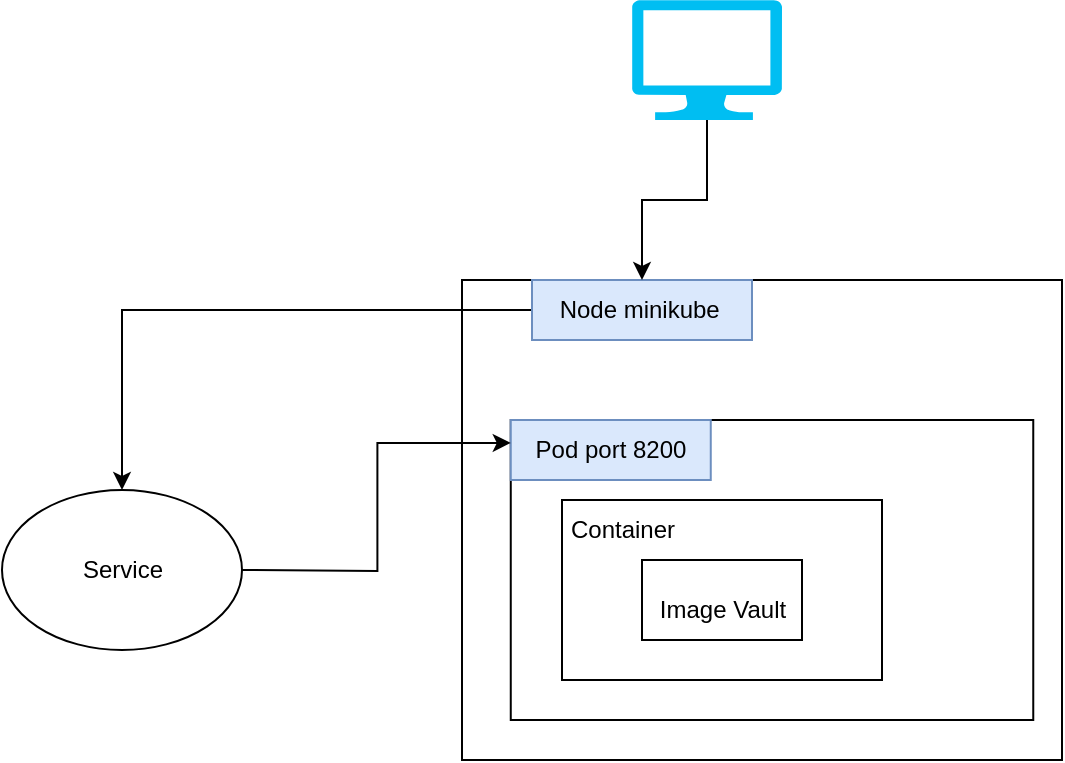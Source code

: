 <mxfile version="20.5.1" type="github">
  <diagram id="hMDTCTa_9yiri2KpgTAD" name="Page-1">
    <mxGraphModel dx="938" dy="528" grid="1" gridSize="10" guides="1" tooltips="1" connect="1" arrows="1" fold="1" page="1" pageScale="1" pageWidth="827" pageHeight="1169" math="0" shadow="0">
      <root>
        <mxCell id="0" />
        <mxCell id="1" parent="0" />
        <mxCell id="m630I_Uh2UMf3J-9INZQ-13" value="" style="rounded=0;whiteSpace=wrap;html=1;labelBackgroundColor=none;" vertex="1" parent="1">
          <mxGeometry x="300" y="170" width="300" height="240" as="geometry" />
        </mxCell>
        <mxCell id="m630I_Uh2UMf3J-9INZQ-6" value="" style="rounded=0;whiteSpace=wrap;html=1;labelBackgroundColor=none;" vertex="1" parent="1">
          <mxGeometry x="324.38" y="240" width="261.25" height="150" as="geometry" />
        </mxCell>
        <mxCell id="m630I_Uh2UMf3J-9INZQ-3" value="" style="rounded=0;html=1;labelBackgroundColor=none;" vertex="1" parent="1">
          <mxGeometry x="350" y="280" width="160" height="90" as="geometry" />
        </mxCell>
        <mxCell id="m630I_Uh2UMf3J-9INZQ-1" value="" style="rounded=0;whiteSpace=wrap;html=1;" vertex="1" parent="1">
          <mxGeometry x="390" y="310" width="80" height="40" as="geometry" />
        </mxCell>
        <mxCell id="m630I_Uh2UMf3J-9INZQ-2" value="Image Vault" style="text;html=1;resizable=0;autosize=1;align=center;verticalAlign=middle;points=[];fillColor=none;strokeColor=none;rounded=0;" vertex="1" parent="1">
          <mxGeometry x="385" y="320" width="90" height="30" as="geometry" />
        </mxCell>
        <mxCell id="m630I_Uh2UMf3J-9INZQ-4" value="Container&lt;br&gt;" style="text;html=1;resizable=0;autosize=1;align=center;verticalAlign=middle;points=[];fillColor=none;strokeColor=none;rounded=0;labelBackgroundColor=none;" vertex="1" parent="1">
          <mxGeometry x="340" y="280" width="80" height="30" as="geometry" />
        </mxCell>
        <mxCell id="m630I_Uh2UMf3J-9INZQ-7" value="Pod port 8200" style="text;html=1;resizable=0;autosize=1;align=center;verticalAlign=middle;points=[];fillColor=#dae8fc;strokeColor=#6c8ebf;rounded=0;labelBackgroundColor=none;" vertex="1" parent="1">
          <mxGeometry x="324.38" y="240" width="100" height="30" as="geometry" />
        </mxCell>
        <mxCell id="m630I_Uh2UMf3J-9INZQ-15" style="edgeStyle=orthogonalEdgeStyle;rounded=0;orthogonalLoop=1;jettySize=auto;html=1;entryX=0.5;entryY=0;entryDx=0;entryDy=0;" edge="1" parent="1" source="m630I_Uh2UMf3J-9INZQ-9" target="m630I_Uh2UMf3J-9INZQ-11">
          <mxGeometry relative="1" as="geometry" />
        </mxCell>
        <mxCell id="m630I_Uh2UMf3J-9INZQ-9" value="Node minikube&amp;nbsp;" style="text;html=1;resizable=0;autosize=1;align=center;verticalAlign=middle;points=[];fillColor=#dae8fc;strokeColor=#6c8ebf;rounded=0;labelBackgroundColor=none;" vertex="1" parent="1">
          <mxGeometry x="335" y="170" width="110" height="30" as="geometry" />
        </mxCell>
        <mxCell id="m630I_Uh2UMf3J-9INZQ-11" value="" style="ellipse;whiteSpace=wrap;html=1;labelBackgroundColor=none;" vertex="1" parent="1">
          <mxGeometry x="70" y="275" width="120" height="80" as="geometry" />
        </mxCell>
        <mxCell id="m630I_Uh2UMf3J-9INZQ-16" style="edgeStyle=orthogonalEdgeStyle;rounded=0;orthogonalLoop=1;jettySize=auto;html=1;entryX=0;entryY=0.383;entryDx=0;entryDy=0;entryPerimeter=0;" edge="1" parent="1" target="m630I_Uh2UMf3J-9INZQ-7">
          <mxGeometry relative="1" as="geometry">
            <mxPoint x="190" y="315" as="sourcePoint" />
          </mxGeometry>
        </mxCell>
        <mxCell id="m630I_Uh2UMf3J-9INZQ-12" value="Service" style="text;html=1;resizable=0;autosize=1;align=center;verticalAlign=middle;points=[];fillColor=none;strokeColor=none;rounded=0;labelBackgroundColor=none;" vertex="1" parent="1">
          <mxGeometry x="100" y="300" width="60" height="30" as="geometry" />
        </mxCell>
        <mxCell id="m630I_Uh2UMf3J-9INZQ-18" style="edgeStyle=orthogonalEdgeStyle;rounded=0;orthogonalLoop=1;jettySize=auto;html=1;exitX=0.5;exitY=1;exitDx=0;exitDy=0;exitPerimeter=0;" edge="1" parent="1" source="m630I_Uh2UMf3J-9INZQ-17" target="m630I_Uh2UMf3J-9INZQ-9">
          <mxGeometry relative="1" as="geometry" />
        </mxCell>
        <mxCell id="m630I_Uh2UMf3J-9INZQ-17" value="" style="verticalLabelPosition=bottom;html=1;verticalAlign=top;align=center;strokeColor=none;fillColor=#00BEF2;shape=mxgraph.azure.computer;pointerEvents=1;labelBackgroundColor=none;" vertex="1" parent="1">
          <mxGeometry x="385" y="30" width="75" height="60" as="geometry" />
        </mxCell>
      </root>
    </mxGraphModel>
  </diagram>
</mxfile>
